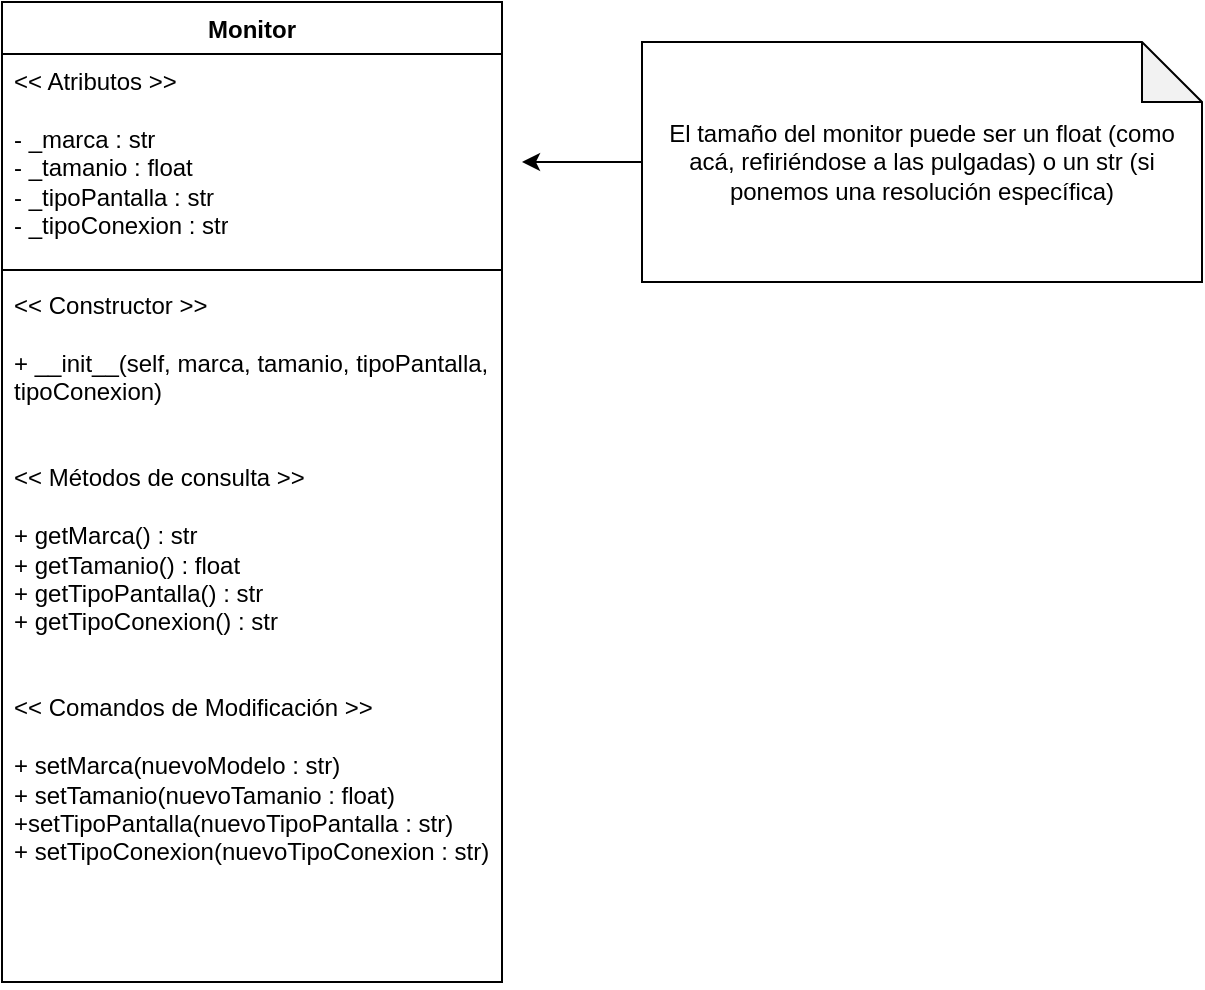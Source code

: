 <mxfile version="22.1.22" type="embed" pages="2">
  <diagram id="23iRSUPoRavnBvh4doch" name="Clase Monitor">
    <mxGraphModel dx="292" dy="536" grid="1" gridSize="10" guides="1" tooltips="1" connect="1" arrows="1" fold="1" page="1" pageScale="1" pageWidth="827" pageHeight="1169" math="0" shadow="0">
      <root>
        <mxCell id="0" />
        <mxCell id="1" parent="0" />
        <mxCell id="2" value="Monitor&lt;br&gt;" style="swimlane;fontStyle=1;align=center;verticalAlign=top;childLayout=stackLayout;horizontal=1;startSize=26;horizontalStack=0;resizeParent=1;resizeParentMax=0;resizeLast=0;collapsible=1;marginBottom=0;whiteSpace=wrap;html=1;" parent="1" vertex="1">
          <mxGeometry x="40" y="40" width="250" height="490" as="geometry" />
        </mxCell>
        <mxCell id="3" value="&amp;lt;&amp;lt; Atributos &amp;gt;&amp;gt;&lt;br&gt;&lt;br&gt;- _marca : str&lt;br&gt;- _tamanio : float&lt;br&gt;- _tipoPantalla : str&lt;br&gt;- _tipoConexion : str" style="text;strokeColor=none;fillColor=none;align=left;verticalAlign=top;spacingLeft=4;spacingRight=4;overflow=hidden;rotatable=0;points=[[0,0.5],[1,0.5]];portConstraint=eastwest;whiteSpace=wrap;html=1;" parent="2" vertex="1">
          <mxGeometry y="26" width="250" height="104" as="geometry" />
        </mxCell>
        <mxCell id="4" value="" style="line;strokeWidth=1;fillColor=none;align=left;verticalAlign=middle;spacingTop=-1;spacingLeft=3;spacingRight=3;rotatable=0;labelPosition=right;points=[];portConstraint=eastwest;strokeColor=inherit;" parent="2" vertex="1">
          <mxGeometry y="130" width="250" height="8" as="geometry" />
        </mxCell>
        <mxCell id="5" value="&amp;lt;&amp;lt; Constructor &amp;gt;&amp;gt;&lt;br&gt;&lt;br&gt;+ __init__(self, marca, tamanio, tipoPantalla, tipoConexion)&lt;br&gt;&lt;br&gt;&lt;br&gt;&amp;lt;&amp;lt; Métodos de consulta &amp;gt;&amp;gt;&lt;br&gt;&lt;br&gt;+ getMarca() : str&lt;br&gt;+ getTamanio() : float&lt;br&gt;+ getTipoPantalla() : str&lt;br&gt;+ getTipoConexion() : str&lt;br&gt;&lt;br&gt;&lt;br&gt;&amp;lt;&amp;lt; Comandos de Modificación &amp;gt;&amp;gt;&lt;br&gt;&lt;br&gt;+ setMarca(nuevoModelo : str)&lt;br style=&quot;border-color: var(--border-color);&quot;&gt;+ setTamanio(nuevoTamanio : float)&lt;br style=&quot;border-color: var(--border-color);&quot;&gt;+setTipoPantalla(nuevoTipoPantalla : str)&lt;br style=&quot;border-color: var(--border-color);&quot;&gt;+ setTipoConexion(nuevoTipoConexion : str)" style="text;strokeColor=none;fillColor=none;align=left;verticalAlign=top;spacingLeft=4;spacingRight=4;overflow=hidden;rotatable=0;points=[[0,0.5],[1,0.5]];portConstraint=eastwest;whiteSpace=wrap;html=1;" parent="2" vertex="1">
          <mxGeometry y="138" width="250" height="352" as="geometry" />
        </mxCell>
        <mxCell id="19" style="edgeStyle=orthogonalEdgeStyle;rounded=0;orthogonalLoop=1;jettySize=auto;html=1;exitX=0;exitY=0.5;exitDx=0;exitDy=0;exitPerimeter=0;" parent="1" source="18" edge="1">
          <mxGeometry relative="1" as="geometry">
            <mxPoint x="300" y="120" as="targetPoint" />
          </mxGeometry>
        </mxCell>
        <mxCell id="18" value="El tamaño del monitor puede ser un float (como acá, refiriéndose a las pulgadas) o un str (si ponemos una resolución específica)" style="shape=note;whiteSpace=wrap;html=1;backgroundOutline=1;darkOpacity=0.05;" parent="1" vertex="1">
          <mxGeometry x="360" y="60" width="280" height="120" as="geometry" />
        </mxCell>
      </root>
    </mxGraphModel>
  </diagram>
  <diagram id="sefUCC0OhCs1N77oSjA7" name="Clase Teclado">
    <mxGraphModel dx="292" dy="536" grid="1" gridSize="10" guides="1" tooltips="1" connect="1" arrows="1" fold="1" page="1" pageScale="1" pageWidth="827" pageHeight="1169" math="0" shadow="0">
      <root>
        <mxCell id="0" />
        <mxCell id="1" parent="0" />
        <mxCell id="puK1TJbtTNZW50JBzEjT-1" value="Teclado" style="swimlane;fontStyle=1;align=center;verticalAlign=top;childLayout=stackLayout;horizontal=1;startSize=26;horizontalStack=0;resizeParent=1;resizeParentMax=0;resizeLast=0;collapsible=1;marginBottom=0;whiteSpace=wrap;html=1;" parent="1" vertex="1">
          <mxGeometry x="40" y="40" width="250" height="466" as="geometry" />
        </mxCell>
        <mxCell id="puK1TJbtTNZW50JBzEjT-2" value="&amp;lt;&amp;lt; Atributos &amp;gt;&amp;gt;&lt;br&gt;&lt;br&gt;- marca : str&lt;br&gt;- lenguaje : str&lt;br&gt;- incluyeNumPad : bool&lt;br&gt;- incluyeRetroIlum : bool" style="text;strokeColor=none;fillColor=none;align=left;verticalAlign=top;spacingLeft=4;spacingRight=4;overflow=hidden;rotatable=0;points=[[0,0.5],[1,0.5]];portConstraint=eastwest;whiteSpace=wrap;html=1;" parent="puK1TJbtTNZW50JBzEjT-1" vertex="1">
          <mxGeometry y="26" width="250" height="124" as="geometry" />
        </mxCell>
        <mxCell id="puK1TJbtTNZW50JBzEjT-3" value="" style="line;strokeWidth=1;fillColor=none;align=left;verticalAlign=middle;spacingTop=-1;spacingLeft=3;spacingRight=3;rotatable=0;labelPosition=right;points=[];portConstraint=eastwest;strokeColor=inherit;" parent="puK1TJbtTNZW50JBzEjT-1" vertex="1">
          <mxGeometry y="150" width="250" height="8" as="geometry" />
        </mxCell>
        <mxCell id="puK1TJbtTNZW50JBzEjT-4" value="&amp;lt;&amp;lt; Constructor &amp;gt;&amp;gt;&lt;br&gt;&lt;br&gt;+ __init__(self, marca, lenguaje, incluyeNumpad, incluyeRetroIlum)&lt;br&gt;&lt;br&gt;&amp;lt;&amp;lt; Comandos de Consulta&amp;gt;&amp;gt;&lt;br&gt;&lt;br&gt;+ getMarca() : str&lt;br&gt;+ getLenguaje() : str&lt;br&gt;+ getNumPad() : bool&lt;br&gt;+ getRetroIlum() : bool&lt;br&gt;&lt;br&gt;&amp;lt;&amp;lt; Comandos de Modificación &amp;gt;&amp;gt;&lt;br&gt;&lt;br&gt;+ setMarca(nuevaMarca : str)&lt;br&gt;+ setLenguaje(nuevoLenguaje : str)&lt;br&gt;+ setNumPad (estadoNumpad : bool)&lt;br&gt;+ setRetroIlum(estadoRetroIlum : bool)" style="text;strokeColor=none;fillColor=none;align=left;verticalAlign=top;spacingLeft=4;spacingRight=4;overflow=hidden;rotatable=0;points=[[0,0.5],[1,0.5]];portConstraint=eastwest;whiteSpace=wrap;html=1;" parent="puK1TJbtTNZW50JBzEjT-1" vertex="1">
          <mxGeometry y="158" width="250" height="308" as="geometry" />
        </mxCell>
        <mxCell id="puK1TJbtTNZW50JBzEjT-5" value="Los dos últimos atributos son booleanos porque representan un estado &lt;b&gt;(si tienen o no una característica, no la caraterística en sí)&lt;/b&gt;." style="shape=note;whiteSpace=wrap;html=1;backgroundOutline=1;darkOpacity=0.05;" parent="1" vertex="1">
          <mxGeometry x="360" y="70" width="340" height="120" as="geometry" />
        </mxCell>
        <mxCell id="puK1TJbtTNZW50JBzEjT-6" style="edgeStyle=orthogonalEdgeStyle;rounded=0;orthogonalLoop=1;jettySize=auto;html=1;exitX=0;exitY=0.5;exitDx=0;exitDy=0;exitPerimeter=0;entryX=1.006;entryY=0.681;entryDx=0;entryDy=0;entryPerimeter=0;" parent="1" source="puK1TJbtTNZW50JBzEjT-5" target="puK1TJbtTNZW50JBzEjT-2" edge="1">
          <mxGeometry relative="1" as="geometry" />
        </mxCell>
      </root>
    </mxGraphModel>
  </diagram>
</mxfile>
